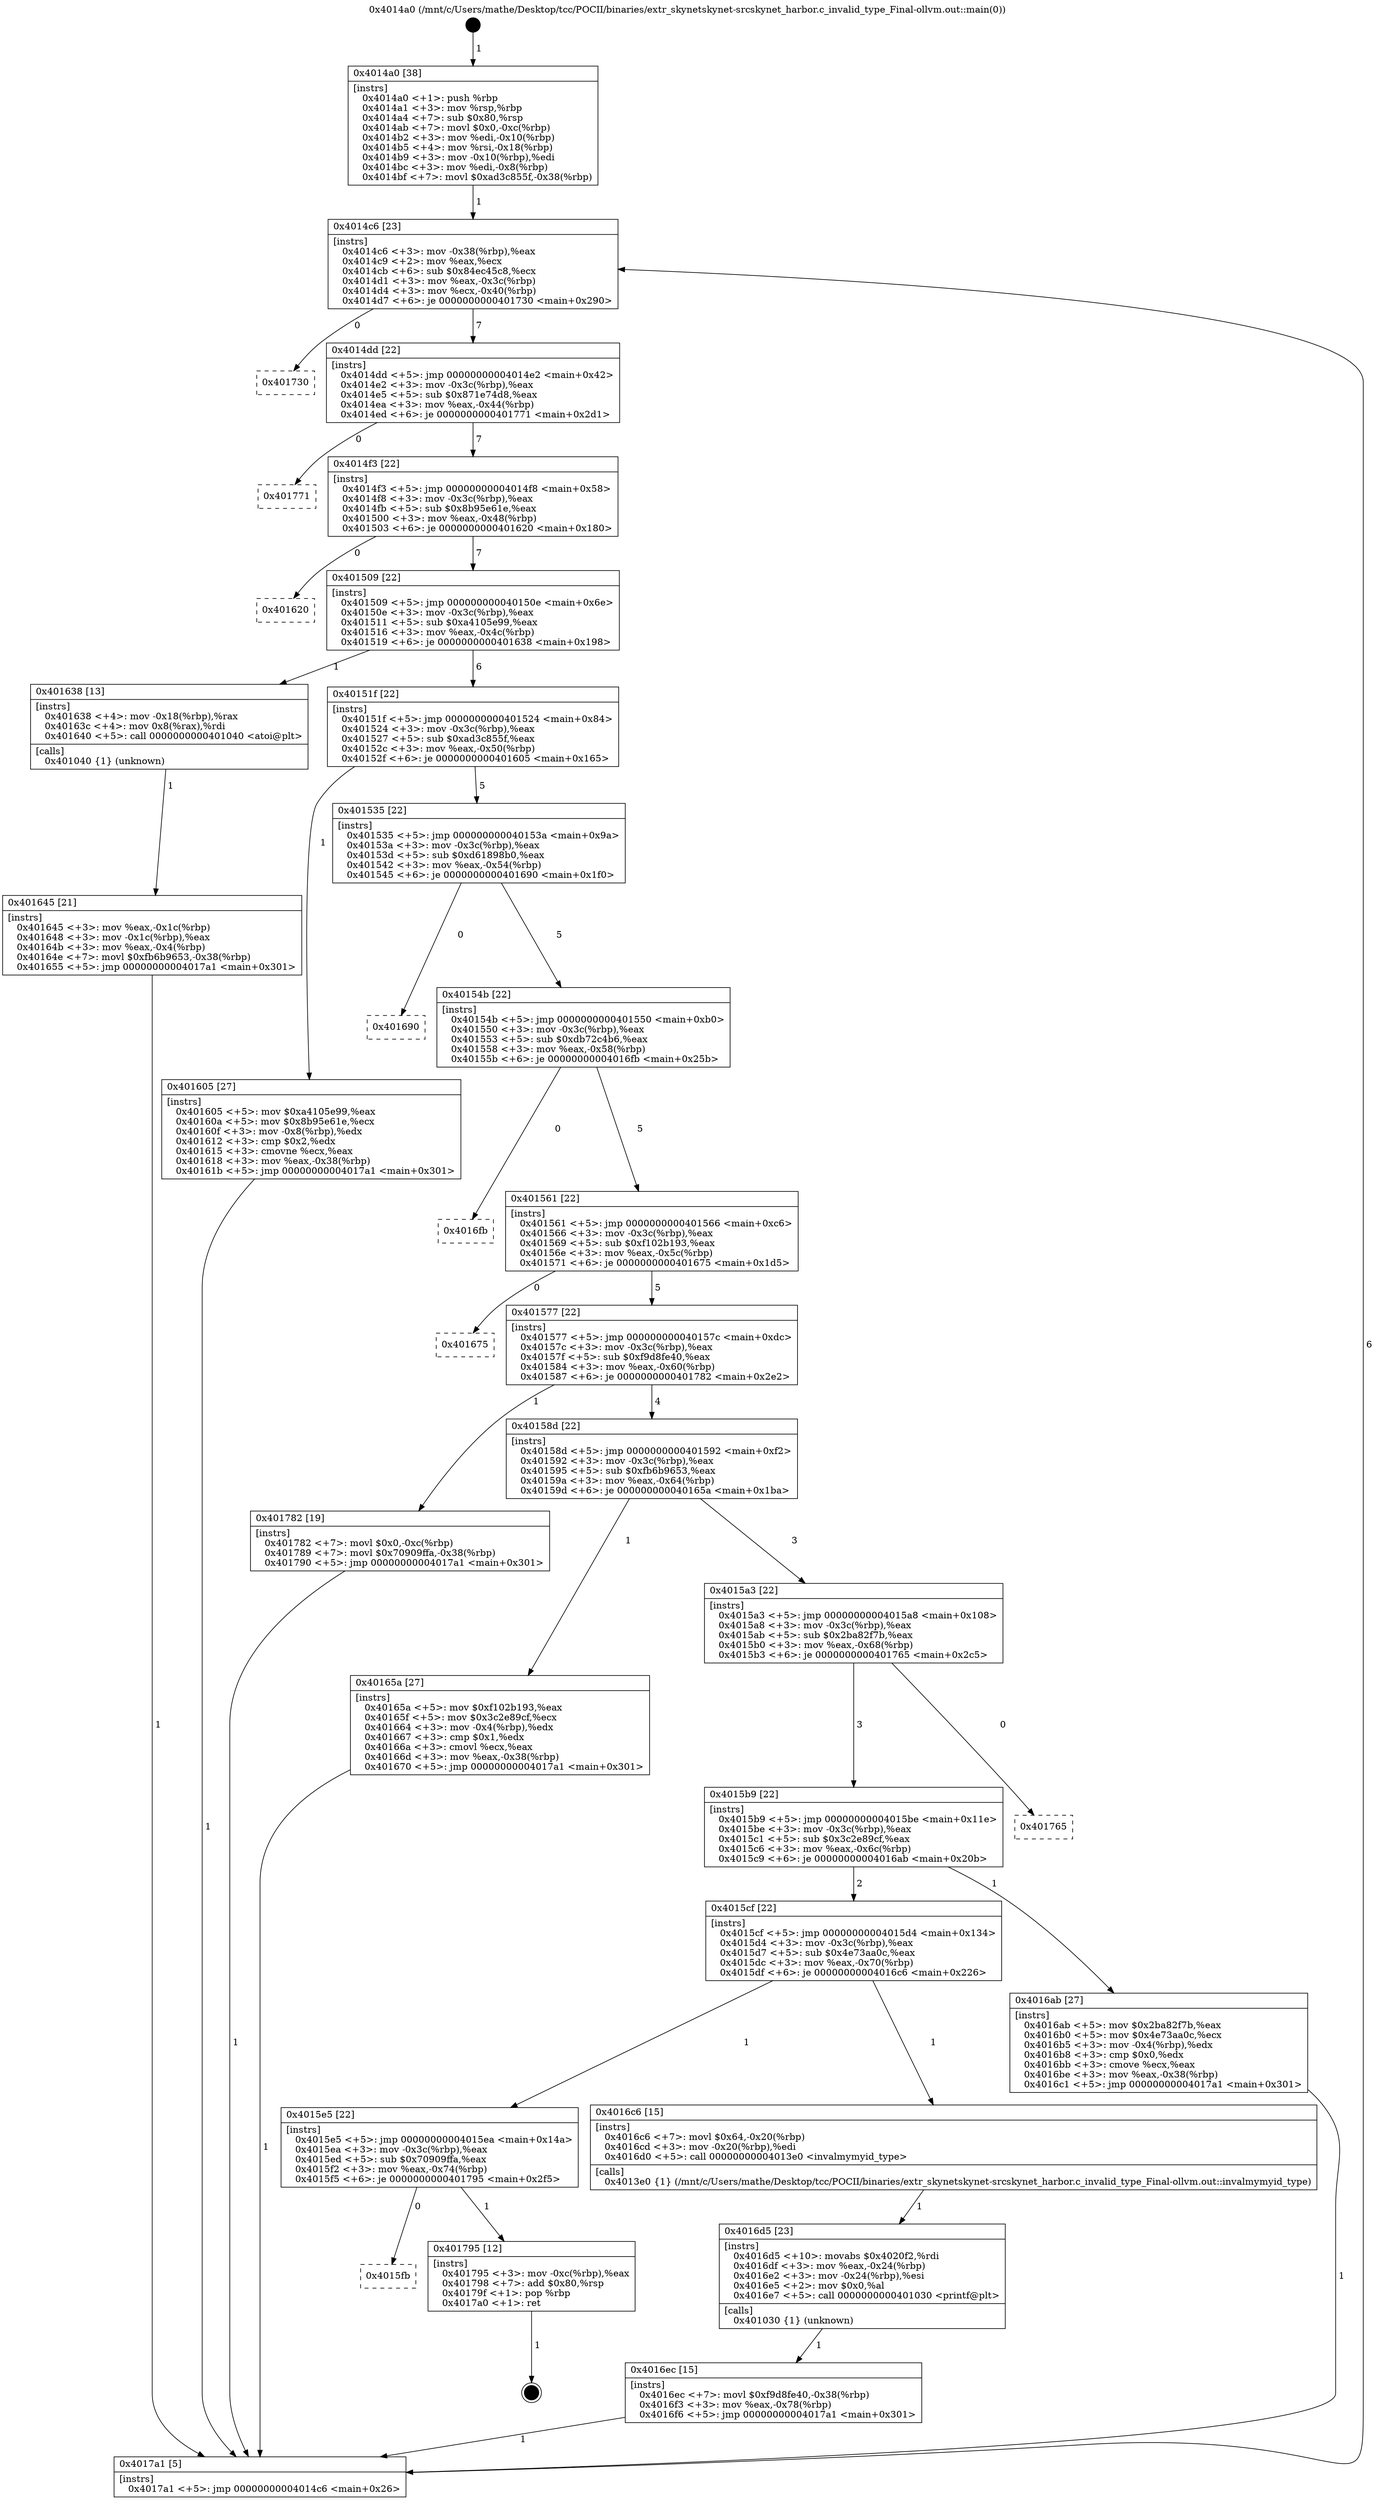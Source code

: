 digraph "0x4014a0" {
  label = "0x4014a0 (/mnt/c/Users/mathe/Desktop/tcc/POCII/binaries/extr_skynetskynet-srcskynet_harbor.c_invalid_type_Final-ollvm.out::main(0))"
  labelloc = "t"
  node[shape=record]

  Entry [label="",width=0.3,height=0.3,shape=circle,fillcolor=black,style=filled]
  "0x4014c6" [label="{
     0x4014c6 [23]\l
     | [instrs]\l
     &nbsp;&nbsp;0x4014c6 \<+3\>: mov -0x38(%rbp),%eax\l
     &nbsp;&nbsp;0x4014c9 \<+2\>: mov %eax,%ecx\l
     &nbsp;&nbsp;0x4014cb \<+6\>: sub $0x84ec45c8,%ecx\l
     &nbsp;&nbsp;0x4014d1 \<+3\>: mov %eax,-0x3c(%rbp)\l
     &nbsp;&nbsp;0x4014d4 \<+3\>: mov %ecx,-0x40(%rbp)\l
     &nbsp;&nbsp;0x4014d7 \<+6\>: je 0000000000401730 \<main+0x290\>\l
  }"]
  "0x401730" [label="{
     0x401730\l
  }", style=dashed]
  "0x4014dd" [label="{
     0x4014dd [22]\l
     | [instrs]\l
     &nbsp;&nbsp;0x4014dd \<+5\>: jmp 00000000004014e2 \<main+0x42\>\l
     &nbsp;&nbsp;0x4014e2 \<+3\>: mov -0x3c(%rbp),%eax\l
     &nbsp;&nbsp;0x4014e5 \<+5\>: sub $0x871e74d8,%eax\l
     &nbsp;&nbsp;0x4014ea \<+3\>: mov %eax,-0x44(%rbp)\l
     &nbsp;&nbsp;0x4014ed \<+6\>: je 0000000000401771 \<main+0x2d1\>\l
  }"]
  Exit [label="",width=0.3,height=0.3,shape=circle,fillcolor=black,style=filled,peripheries=2]
  "0x401771" [label="{
     0x401771\l
  }", style=dashed]
  "0x4014f3" [label="{
     0x4014f3 [22]\l
     | [instrs]\l
     &nbsp;&nbsp;0x4014f3 \<+5\>: jmp 00000000004014f8 \<main+0x58\>\l
     &nbsp;&nbsp;0x4014f8 \<+3\>: mov -0x3c(%rbp),%eax\l
     &nbsp;&nbsp;0x4014fb \<+5\>: sub $0x8b95e61e,%eax\l
     &nbsp;&nbsp;0x401500 \<+3\>: mov %eax,-0x48(%rbp)\l
     &nbsp;&nbsp;0x401503 \<+6\>: je 0000000000401620 \<main+0x180\>\l
  }"]
  "0x4015fb" [label="{
     0x4015fb\l
  }", style=dashed]
  "0x401620" [label="{
     0x401620\l
  }", style=dashed]
  "0x401509" [label="{
     0x401509 [22]\l
     | [instrs]\l
     &nbsp;&nbsp;0x401509 \<+5\>: jmp 000000000040150e \<main+0x6e\>\l
     &nbsp;&nbsp;0x40150e \<+3\>: mov -0x3c(%rbp),%eax\l
     &nbsp;&nbsp;0x401511 \<+5\>: sub $0xa4105e99,%eax\l
     &nbsp;&nbsp;0x401516 \<+3\>: mov %eax,-0x4c(%rbp)\l
     &nbsp;&nbsp;0x401519 \<+6\>: je 0000000000401638 \<main+0x198\>\l
  }"]
  "0x401795" [label="{
     0x401795 [12]\l
     | [instrs]\l
     &nbsp;&nbsp;0x401795 \<+3\>: mov -0xc(%rbp),%eax\l
     &nbsp;&nbsp;0x401798 \<+7\>: add $0x80,%rsp\l
     &nbsp;&nbsp;0x40179f \<+1\>: pop %rbp\l
     &nbsp;&nbsp;0x4017a0 \<+1\>: ret\l
  }"]
  "0x401638" [label="{
     0x401638 [13]\l
     | [instrs]\l
     &nbsp;&nbsp;0x401638 \<+4\>: mov -0x18(%rbp),%rax\l
     &nbsp;&nbsp;0x40163c \<+4\>: mov 0x8(%rax),%rdi\l
     &nbsp;&nbsp;0x401640 \<+5\>: call 0000000000401040 \<atoi@plt\>\l
     | [calls]\l
     &nbsp;&nbsp;0x401040 \{1\} (unknown)\l
  }"]
  "0x40151f" [label="{
     0x40151f [22]\l
     | [instrs]\l
     &nbsp;&nbsp;0x40151f \<+5\>: jmp 0000000000401524 \<main+0x84\>\l
     &nbsp;&nbsp;0x401524 \<+3\>: mov -0x3c(%rbp),%eax\l
     &nbsp;&nbsp;0x401527 \<+5\>: sub $0xad3c855f,%eax\l
     &nbsp;&nbsp;0x40152c \<+3\>: mov %eax,-0x50(%rbp)\l
     &nbsp;&nbsp;0x40152f \<+6\>: je 0000000000401605 \<main+0x165\>\l
  }"]
  "0x4016ec" [label="{
     0x4016ec [15]\l
     | [instrs]\l
     &nbsp;&nbsp;0x4016ec \<+7\>: movl $0xf9d8fe40,-0x38(%rbp)\l
     &nbsp;&nbsp;0x4016f3 \<+3\>: mov %eax,-0x78(%rbp)\l
     &nbsp;&nbsp;0x4016f6 \<+5\>: jmp 00000000004017a1 \<main+0x301\>\l
  }"]
  "0x401605" [label="{
     0x401605 [27]\l
     | [instrs]\l
     &nbsp;&nbsp;0x401605 \<+5\>: mov $0xa4105e99,%eax\l
     &nbsp;&nbsp;0x40160a \<+5\>: mov $0x8b95e61e,%ecx\l
     &nbsp;&nbsp;0x40160f \<+3\>: mov -0x8(%rbp),%edx\l
     &nbsp;&nbsp;0x401612 \<+3\>: cmp $0x2,%edx\l
     &nbsp;&nbsp;0x401615 \<+3\>: cmovne %ecx,%eax\l
     &nbsp;&nbsp;0x401618 \<+3\>: mov %eax,-0x38(%rbp)\l
     &nbsp;&nbsp;0x40161b \<+5\>: jmp 00000000004017a1 \<main+0x301\>\l
  }"]
  "0x401535" [label="{
     0x401535 [22]\l
     | [instrs]\l
     &nbsp;&nbsp;0x401535 \<+5\>: jmp 000000000040153a \<main+0x9a\>\l
     &nbsp;&nbsp;0x40153a \<+3\>: mov -0x3c(%rbp),%eax\l
     &nbsp;&nbsp;0x40153d \<+5\>: sub $0xd61898b0,%eax\l
     &nbsp;&nbsp;0x401542 \<+3\>: mov %eax,-0x54(%rbp)\l
     &nbsp;&nbsp;0x401545 \<+6\>: je 0000000000401690 \<main+0x1f0\>\l
  }"]
  "0x4017a1" [label="{
     0x4017a1 [5]\l
     | [instrs]\l
     &nbsp;&nbsp;0x4017a1 \<+5\>: jmp 00000000004014c6 \<main+0x26\>\l
  }"]
  "0x4014a0" [label="{
     0x4014a0 [38]\l
     | [instrs]\l
     &nbsp;&nbsp;0x4014a0 \<+1\>: push %rbp\l
     &nbsp;&nbsp;0x4014a1 \<+3\>: mov %rsp,%rbp\l
     &nbsp;&nbsp;0x4014a4 \<+7\>: sub $0x80,%rsp\l
     &nbsp;&nbsp;0x4014ab \<+7\>: movl $0x0,-0xc(%rbp)\l
     &nbsp;&nbsp;0x4014b2 \<+3\>: mov %edi,-0x10(%rbp)\l
     &nbsp;&nbsp;0x4014b5 \<+4\>: mov %rsi,-0x18(%rbp)\l
     &nbsp;&nbsp;0x4014b9 \<+3\>: mov -0x10(%rbp),%edi\l
     &nbsp;&nbsp;0x4014bc \<+3\>: mov %edi,-0x8(%rbp)\l
     &nbsp;&nbsp;0x4014bf \<+7\>: movl $0xad3c855f,-0x38(%rbp)\l
  }"]
  "0x401645" [label="{
     0x401645 [21]\l
     | [instrs]\l
     &nbsp;&nbsp;0x401645 \<+3\>: mov %eax,-0x1c(%rbp)\l
     &nbsp;&nbsp;0x401648 \<+3\>: mov -0x1c(%rbp),%eax\l
     &nbsp;&nbsp;0x40164b \<+3\>: mov %eax,-0x4(%rbp)\l
     &nbsp;&nbsp;0x40164e \<+7\>: movl $0xfb6b9653,-0x38(%rbp)\l
     &nbsp;&nbsp;0x401655 \<+5\>: jmp 00000000004017a1 \<main+0x301\>\l
  }"]
  "0x4016d5" [label="{
     0x4016d5 [23]\l
     | [instrs]\l
     &nbsp;&nbsp;0x4016d5 \<+10\>: movabs $0x4020f2,%rdi\l
     &nbsp;&nbsp;0x4016df \<+3\>: mov %eax,-0x24(%rbp)\l
     &nbsp;&nbsp;0x4016e2 \<+3\>: mov -0x24(%rbp),%esi\l
     &nbsp;&nbsp;0x4016e5 \<+2\>: mov $0x0,%al\l
     &nbsp;&nbsp;0x4016e7 \<+5\>: call 0000000000401030 \<printf@plt\>\l
     | [calls]\l
     &nbsp;&nbsp;0x401030 \{1\} (unknown)\l
  }"]
  "0x401690" [label="{
     0x401690\l
  }", style=dashed]
  "0x40154b" [label="{
     0x40154b [22]\l
     | [instrs]\l
     &nbsp;&nbsp;0x40154b \<+5\>: jmp 0000000000401550 \<main+0xb0\>\l
     &nbsp;&nbsp;0x401550 \<+3\>: mov -0x3c(%rbp),%eax\l
     &nbsp;&nbsp;0x401553 \<+5\>: sub $0xdb72c4b6,%eax\l
     &nbsp;&nbsp;0x401558 \<+3\>: mov %eax,-0x58(%rbp)\l
     &nbsp;&nbsp;0x40155b \<+6\>: je 00000000004016fb \<main+0x25b\>\l
  }"]
  "0x4015e5" [label="{
     0x4015e5 [22]\l
     | [instrs]\l
     &nbsp;&nbsp;0x4015e5 \<+5\>: jmp 00000000004015ea \<main+0x14a\>\l
     &nbsp;&nbsp;0x4015ea \<+3\>: mov -0x3c(%rbp),%eax\l
     &nbsp;&nbsp;0x4015ed \<+5\>: sub $0x70909ffa,%eax\l
     &nbsp;&nbsp;0x4015f2 \<+3\>: mov %eax,-0x74(%rbp)\l
     &nbsp;&nbsp;0x4015f5 \<+6\>: je 0000000000401795 \<main+0x2f5\>\l
  }"]
  "0x4016fb" [label="{
     0x4016fb\l
  }", style=dashed]
  "0x401561" [label="{
     0x401561 [22]\l
     | [instrs]\l
     &nbsp;&nbsp;0x401561 \<+5\>: jmp 0000000000401566 \<main+0xc6\>\l
     &nbsp;&nbsp;0x401566 \<+3\>: mov -0x3c(%rbp),%eax\l
     &nbsp;&nbsp;0x401569 \<+5\>: sub $0xf102b193,%eax\l
     &nbsp;&nbsp;0x40156e \<+3\>: mov %eax,-0x5c(%rbp)\l
     &nbsp;&nbsp;0x401571 \<+6\>: je 0000000000401675 \<main+0x1d5\>\l
  }"]
  "0x4016c6" [label="{
     0x4016c6 [15]\l
     | [instrs]\l
     &nbsp;&nbsp;0x4016c6 \<+7\>: movl $0x64,-0x20(%rbp)\l
     &nbsp;&nbsp;0x4016cd \<+3\>: mov -0x20(%rbp),%edi\l
     &nbsp;&nbsp;0x4016d0 \<+5\>: call 00000000004013e0 \<invalmymyid_type\>\l
     | [calls]\l
     &nbsp;&nbsp;0x4013e0 \{1\} (/mnt/c/Users/mathe/Desktop/tcc/POCII/binaries/extr_skynetskynet-srcskynet_harbor.c_invalid_type_Final-ollvm.out::invalmymyid_type)\l
  }"]
  "0x401675" [label="{
     0x401675\l
  }", style=dashed]
  "0x401577" [label="{
     0x401577 [22]\l
     | [instrs]\l
     &nbsp;&nbsp;0x401577 \<+5\>: jmp 000000000040157c \<main+0xdc\>\l
     &nbsp;&nbsp;0x40157c \<+3\>: mov -0x3c(%rbp),%eax\l
     &nbsp;&nbsp;0x40157f \<+5\>: sub $0xf9d8fe40,%eax\l
     &nbsp;&nbsp;0x401584 \<+3\>: mov %eax,-0x60(%rbp)\l
     &nbsp;&nbsp;0x401587 \<+6\>: je 0000000000401782 \<main+0x2e2\>\l
  }"]
  "0x4015cf" [label="{
     0x4015cf [22]\l
     | [instrs]\l
     &nbsp;&nbsp;0x4015cf \<+5\>: jmp 00000000004015d4 \<main+0x134\>\l
     &nbsp;&nbsp;0x4015d4 \<+3\>: mov -0x3c(%rbp),%eax\l
     &nbsp;&nbsp;0x4015d7 \<+5\>: sub $0x4e73aa0c,%eax\l
     &nbsp;&nbsp;0x4015dc \<+3\>: mov %eax,-0x70(%rbp)\l
     &nbsp;&nbsp;0x4015df \<+6\>: je 00000000004016c6 \<main+0x226\>\l
  }"]
  "0x401782" [label="{
     0x401782 [19]\l
     | [instrs]\l
     &nbsp;&nbsp;0x401782 \<+7\>: movl $0x0,-0xc(%rbp)\l
     &nbsp;&nbsp;0x401789 \<+7\>: movl $0x70909ffa,-0x38(%rbp)\l
     &nbsp;&nbsp;0x401790 \<+5\>: jmp 00000000004017a1 \<main+0x301\>\l
  }"]
  "0x40158d" [label="{
     0x40158d [22]\l
     | [instrs]\l
     &nbsp;&nbsp;0x40158d \<+5\>: jmp 0000000000401592 \<main+0xf2\>\l
     &nbsp;&nbsp;0x401592 \<+3\>: mov -0x3c(%rbp),%eax\l
     &nbsp;&nbsp;0x401595 \<+5\>: sub $0xfb6b9653,%eax\l
     &nbsp;&nbsp;0x40159a \<+3\>: mov %eax,-0x64(%rbp)\l
     &nbsp;&nbsp;0x40159d \<+6\>: je 000000000040165a \<main+0x1ba\>\l
  }"]
  "0x4016ab" [label="{
     0x4016ab [27]\l
     | [instrs]\l
     &nbsp;&nbsp;0x4016ab \<+5\>: mov $0x2ba82f7b,%eax\l
     &nbsp;&nbsp;0x4016b0 \<+5\>: mov $0x4e73aa0c,%ecx\l
     &nbsp;&nbsp;0x4016b5 \<+3\>: mov -0x4(%rbp),%edx\l
     &nbsp;&nbsp;0x4016b8 \<+3\>: cmp $0x0,%edx\l
     &nbsp;&nbsp;0x4016bb \<+3\>: cmove %ecx,%eax\l
     &nbsp;&nbsp;0x4016be \<+3\>: mov %eax,-0x38(%rbp)\l
     &nbsp;&nbsp;0x4016c1 \<+5\>: jmp 00000000004017a1 \<main+0x301\>\l
  }"]
  "0x40165a" [label="{
     0x40165a [27]\l
     | [instrs]\l
     &nbsp;&nbsp;0x40165a \<+5\>: mov $0xf102b193,%eax\l
     &nbsp;&nbsp;0x40165f \<+5\>: mov $0x3c2e89cf,%ecx\l
     &nbsp;&nbsp;0x401664 \<+3\>: mov -0x4(%rbp),%edx\l
     &nbsp;&nbsp;0x401667 \<+3\>: cmp $0x1,%edx\l
     &nbsp;&nbsp;0x40166a \<+3\>: cmovl %ecx,%eax\l
     &nbsp;&nbsp;0x40166d \<+3\>: mov %eax,-0x38(%rbp)\l
     &nbsp;&nbsp;0x401670 \<+5\>: jmp 00000000004017a1 \<main+0x301\>\l
  }"]
  "0x4015a3" [label="{
     0x4015a3 [22]\l
     | [instrs]\l
     &nbsp;&nbsp;0x4015a3 \<+5\>: jmp 00000000004015a8 \<main+0x108\>\l
     &nbsp;&nbsp;0x4015a8 \<+3\>: mov -0x3c(%rbp),%eax\l
     &nbsp;&nbsp;0x4015ab \<+5\>: sub $0x2ba82f7b,%eax\l
     &nbsp;&nbsp;0x4015b0 \<+3\>: mov %eax,-0x68(%rbp)\l
     &nbsp;&nbsp;0x4015b3 \<+6\>: je 0000000000401765 \<main+0x2c5\>\l
  }"]
  "0x4015b9" [label="{
     0x4015b9 [22]\l
     | [instrs]\l
     &nbsp;&nbsp;0x4015b9 \<+5\>: jmp 00000000004015be \<main+0x11e\>\l
     &nbsp;&nbsp;0x4015be \<+3\>: mov -0x3c(%rbp),%eax\l
     &nbsp;&nbsp;0x4015c1 \<+5\>: sub $0x3c2e89cf,%eax\l
     &nbsp;&nbsp;0x4015c6 \<+3\>: mov %eax,-0x6c(%rbp)\l
     &nbsp;&nbsp;0x4015c9 \<+6\>: je 00000000004016ab \<main+0x20b\>\l
  }"]
  "0x401765" [label="{
     0x401765\l
  }", style=dashed]
  Entry -> "0x4014a0" [label=" 1"]
  "0x4014c6" -> "0x401730" [label=" 0"]
  "0x4014c6" -> "0x4014dd" [label=" 7"]
  "0x401795" -> Exit [label=" 1"]
  "0x4014dd" -> "0x401771" [label=" 0"]
  "0x4014dd" -> "0x4014f3" [label=" 7"]
  "0x4015e5" -> "0x4015fb" [label=" 0"]
  "0x4014f3" -> "0x401620" [label=" 0"]
  "0x4014f3" -> "0x401509" [label=" 7"]
  "0x4015e5" -> "0x401795" [label=" 1"]
  "0x401509" -> "0x401638" [label=" 1"]
  "0x401509" -> "0x40151f" [label=" 6"]
  "0x401782" -> "0x4017a1" [label=" 1"]
  "0x40151f" -> "0x401605" [label=" 1"]
  "0x40151f" -> "0x401535" [label=" 5"]
  "0x401605" -> "0x4017a1" [label=" 1"]
  "0x4014a0" -> "0x4014c6" [label=" 1"]
  "0x4017a1" -> "0x4014c6" [label=" 6"]
  "0x401638" -> "0x401645" [label=" 1"]
  "0x401645" -> "0x4017a1" [label=" 1"]
  "0x4016ec" -> "0x4017a1" [label=" 1"]
  "0x401535" -> "0x401690" [label=" 0"]
  "0x401535" -> "0x40154b" [label=" 5"]
  "0x4016d5" -> "0x4016ec" [label=" 1"]
  "0x40154b" -> "0x4016fb" [label=" 0"]
  "0x40154b" -> "0x401561" [label=" 5"]
  "0x4016c6" -> "0x4016d5" [label=" 1"]
  "0x401561" -> "0x401675" [label=" 0"]
  "0x401561" -> "0x401577" [label=" 5"]
  "0x4015cf" -> "0x4015e5" [label=" 1"]
  "0x401577" -> "0x401782" [label=" 1"]
  "0x401577" -> "0x40158d" [label=" 4"]
  "0x4015cf" -> "0x4016c6" [label=" 1"]
  "0x40158d" -> "0x40165a" [label=" 1"]
  "0x40158d" -> "0x4015a3" [label=" 3"]
  "0x40165a" -> "0x4017a1" [label=" 1"]
  "0x4016ab" -> "0x4017a1" [label=" 1"]
  "0x4015a3" -> "0x401765" [label=" 0"]
  "0x4015a3" -> "0x4015b9" [label=" 3"]
  "0x4015b9" -> "0x4015cf" [label=" 2"]
  "0x4015b9" -> "0x4016ab" [label=" 1"]
}
